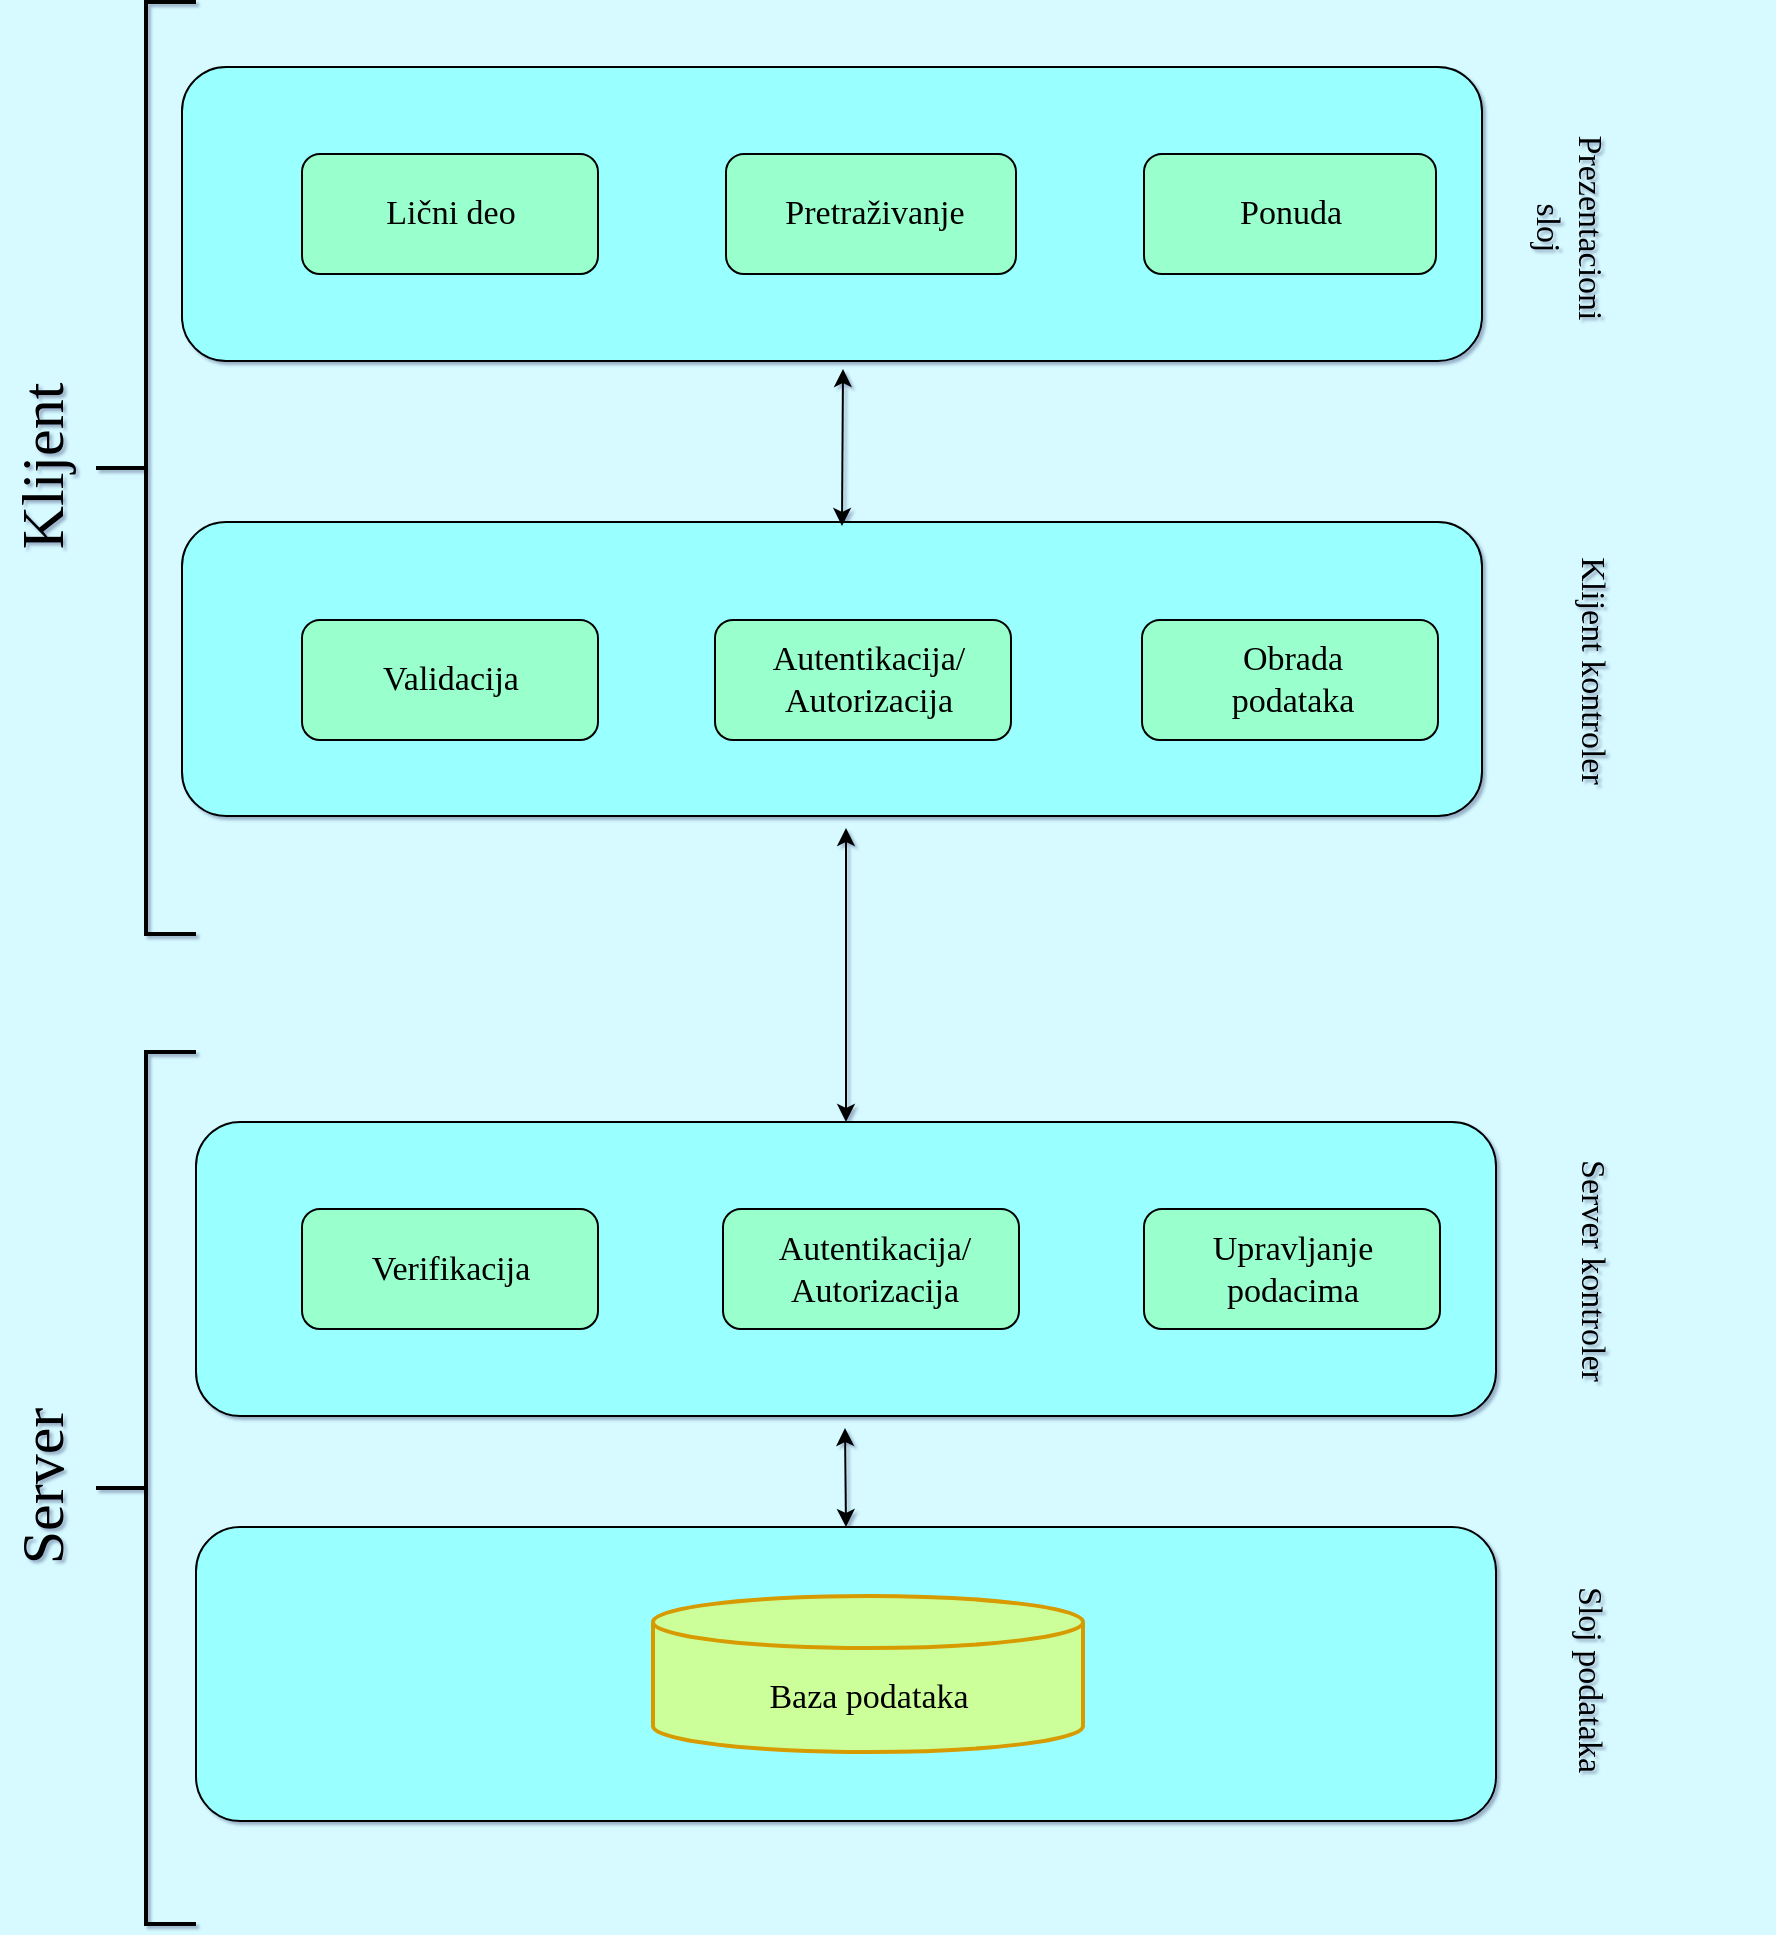 <mxfile version="12.3.9" type="device" pages="1"><diagram id="on_yo2qj3mwYvuardcmI" name="Page-1"><mxGraphModel dx="2480" dy="1369" grid="0" gridSize="10" guides="1" tooltips="1" connect="1" arrows="1" fold="1" page="1" pageScale="1" pageWidth="850" pageHeight="550" background="#D6FAFF" math="0" shadow="1"><root><object label="" id="0"><mxCell/></object><mxCell id="1" parent="0"/><mxCell id="j-b-7j_GIZtwnR7GC3CR-2" value="" style="rounded=1;whiteSpace=wrap;html=1;fillColor=#99FFFF;" vertex="1" parent="1"><mxGeometry x="93" y="76.5" width="650" height="147" as="geometry"/></mxCell><mxCell id="j-b-7j_GIZtwnR7GC3CR-4" value="" style="rounded=1;whiteSpace=wrap;html=1;fillColor=#99FFCC;" vertex="1" parent="1"><mxGeometry x="153" y="120" width="148" height="60" as="geometry"/></mxCell><mxCell id="j-b-7j_GIZtwnR7GC3CR-5" value="" style="rounded=1;whiteSpace=wrap;html=1;fillColor=#99FFCC;" vertex="1" parent="1"><mxGeometry x="365" y="120" width="145" height="60" as="geometry"/></mxCell><mxCell id="j-b-7j_GIZtwnR7GC3CR-7" value="" style="rounded=1;whiteSpace=wrap;html=1;fillColor=#99FFCC;" vertex="1" parent="1"><mxGeometry x="574" y="120" width="146" height="60" as="geometry"/></mxCell><mxCell id="j-b-7j_GIZtwnR7GC3CR-10" value="Klijent kontroler" style="text;html=1;resizable=0;autosize=1;align=center;verticalAlign=middle;points=[];fillColor=none;strokeColor=none;rounded=0;shadow=0;glass=0;comic=0;direction=west;rotation=90;fontFamily=Lucida Console;fontSize=17;fontStyle=0" vertex="1" parent="1"><mxGeometry x="706.5" y="365.5" width="184" height="24" as="geometry"/></mxCell><mxCell id="j-b-7j_GIZtwnR7GC3CR-14" value="" style="rounded=1;whiteSpace=wrap;html=1;fillColor=#99FFFF;" vertex="1" parent="1"><mxGeometry x="93" y="304" width="650" height="147" as="geometry"/></mxCell><mxCell id="j-b-7j_GIZtwnR7GC3CR-16" value="" style="rounded=1;whiteSpace=wrap;html=1;fillColor=#99FFFF;" vertex="1" parent="1"><mxGeometry x="100" y="604" width="650" height="147" as="geometry"/></mxCell><mxCell id="j-b-7j_GIZtwnR7GC3CR-17" value="" style="rounded=1;whiteSpace=wrap;html=1;fillColor=#99FFFF;" vertex="1" parent="1"><mxGeometry x="100" y="806.5" width="650" height="147" as="geometry"/></mxCell><mxCell id="j-b-7j_GIZtwnR7GC3CR-1" value="" style="strokeWidth=2;html=1;shape=mxgraph.flowchart.database;whiteSpace=wrap;fillColor=#CCFF99;strokeColor=#d79b00;gradientColor=none;" vertex="1" parent="1"><mxGeometry x="328.5" y="841" width="215" height="78" as="geometry"/></mxCell><mxCell id="j-b-7j_GIZtwnR7GC3CR-20" value="Baza podataka" style="text;html=1;resizable=0;autosize=1;align=center;verticalAlign=middle;points=[];fillColor=none;strokeColor=none;rounded=0;shadow=0;glass=0;comic=0;fontFamily=Lucida Console;fontSize=17;" vertex="1" parent="1"><mxGeometry x="364.5" y="880" width="143" height="24" as="geometry"/></mxCell><mxCell id="j-b-7j_GIZtwnR7GC3CR-21" value="&lt;div&gt;Sloj podataka&lt;/div&gt;&lt;div&gt;&lt;br&gt;&lt;/div&gt;" style="text;html=1;resizable=0;autosize=1;align=center;verticalAlign=middle;points=[];fillColor=none;strokeColor=none;rounded=0;shadow=0;glass=0;comic=0;fontFamily=Lucida Console;fontSize=17;direction=west;rotation=90;" vertex="1" parent="1"><mxGeometry x="715" y="860" width="143" height="44" as="geometry"/></mxCell><mxCell id="j-b-7j_GIZtwnR7GC3CR-22" value="&lt;div&gt;Lični deo&lt;/div&gt;" style="text;html=1;resizable=0;autosize=1;align=center;verticalAlign=middle;points=[];fillColor=none;strokeColor=none;rounded=0;shadow=0;glass=0;comic=0;fontFamily=Lucida Console;fontSize=17;" vertex="1" parent="1"><mxGeometry x="176" y="138" width="102" height="24" as="geometry"/></mxCell><mxCell id="j-b-7j_GIZtwnR7GC3CR-23" value="Pretraživanje" style="text;html=1;resizable=0;autosize=1;align=center;verticalAlign=middle;points=[];fillColor=none;strokeColor=none;rounded=0;shadow=0;glass=0;comic=0;fontFamily=Lucida Console;fontSize=17;" vertex="1" parent="1"><mxGeometry x="367" y="138" width="143" height="24" as="geometry"/></mxCell><mxCell id="j-b-7j_GIZtwnR7GC3CR-24" value="Ponuda" style="text;html=1;resizable=0;autosize=1;align=center;verticalAlign=middle;points=[];fillColor=none;strokeColor=none;rounded=0;shadow=0;glass=0;comic=0;fontFamily=Lucida Console;fontSize=17;" vertex="1" parent="1"><mxGeometry x="611" y="138" width="72" height="24" as="geometry"/></mxCell><mxCell id="j-b-7j_GIZtwnR7GC3CR-26" value="" style="rounded=1;whiteSpace=wrap;html=1;fillColor=#99FFCC;" vertex="1" parent="1"><mxGeometry x="153" y="353" width="148" height="60" as="geometry"/></mxCell><mxCell id="j-b-7j_GIZtwnR7GC3CR-27" value="Validacija" style="text;html=1;resizable=0;autosize=1;align=center;verticalAlign=middle;points=[];fillColor=none;strokeColor=none;rounded=0;shadow=0;glass=0;comic=0;fontFamily=Lucida Console;fontSize=17;" vertex="1" parent="1"><mxGeometry x="170.5" y="371" width="113" height="24" as="geometry"/></mxCell><mxCell id="j-b-7j_GIZtwnR7GC3CR-28" value="" style="rounded=1;whiteSpace=wrap;html=1;fillColor=#99FFCC;" vertex="1" parent="1"><mxGeometry x="359.5" y="353" width="148" height="60" as="geometry"/></mxCell><mxCell id="j-b-7j_GIZtwnR7GC3CR-29" value="&lt;div&gt;Autentikacija/&lt;/div&gt;&lt;div&gt;Autorizacija&lt;br&gt;&lt;/div&gt;" style="text;html=1;resizable=0;autosize=1;align=center;verticalAlign=middle;points=[];fillColor=none;strokeColor=none;rounded=0;shadow=0;glass=0;comic=0;fontFamily=Lucida Console;fontSize=17;" vertex="1" parent="1"><mxGeometry x="359" y="361" width="154" height="44" as="geometry"/></mxCell><mxCell id="j-b-7j_GIZtwnR7GC3CR-30" value="" style="rounded=1;whiteSpace=wrap;html=1;fillColor=#99FFCC;" vertex="1" parent="1"><mxGeometry x="153" y="647.5" width="148" height="60" as="geometry"/></mxCell><mxCell id="j-b-7j_GIZtwnR7GC3CR-31" value="Verifikacija" style="text;html=1;resizable=0;autosize=1;align=center;verticalAlign=middle;points=[];fillColor=none;strokeColor=none;rounded=0;shadow=0;glass=0;comic=0;fontFamily=Lucida Console;fontSize=17;" vertex="1" parent="1"><mxGeometry x="160.5" y="665.5" width="133" height="24" as="geometry"/></mxCell><mxCell id="j-b-7j_GIZtwnR7GC3CR-34" value="" style="rounded=1;whiteSpace=wrap;html=1;fillColor=#99FFCC;" vertex="1" parent="1"><mxGeometry x="363.5" y="647.5" width="148" height="60" as="geometry"/></mxCell><mxCell id="j-b-7j_GIZtwnR7GC3CR-32" value="&lt;div&gt;Autentikacija/&lt;/div&gt;&lt;div&gt;Autorizacija&lt;br&gt;&lt;/div&gt;" style="text;html=1;resizable=0;autosize=1;align=center;verticalAlign=middle;points=[];fillColor=none;strokeColor=none;rounded=0;shadow=0;glass=0;comic=0;fontFamily=Lucida Console;fontSize=17;" vertex="1" parent="1"><mxGeometry x="361.5" y="655.5" width="154" height="44" as="geometry"/></mxCell><mxCell id="j-b-7j_GIZtwnR7GC3CR-35" value="" style="rounded=1;whiteSpace=wrap;html=1;fillColor=#99FFCC;" vertex="1" parent="1"><mxGeometry x="573" y="353" width="148" height="60" as="geometry"/></mxCell><mxCell id="j-b-7j_GIZtwnR7GC3CR-36" value="Server kontroler" style="text;html=1;resizable=0;autosize=1;align=center;verticalAlign=middle;points=[];fillColor=none;strokeColor=none;rounded=0;shadow=0;glass=0;comic=0;fontFamily=Lucida Console;fontSize=17;direction=south;rotation=90;" vertex="1" parent="1"><mxGeometry x="786.5" y="590.5" width="24" height="174" as="geometry"/></mxCell><mxCell id="j-b-7j_GIZtwnR7GC3CR-37" value="" style="rounded=1;whiteSpace=wrap;html=1;fillColor=#99FFCC;" vertex="1" parent="1"><mxGeometry x="574" y="647.5" width="148" height="60" as="geometry"/></mxCell><mxCell id="j-b-7j_GIZtwnR7GC3CR-38" value="&lt;div&gt;Upravljanje&lt;/div&gt;&lt;div&gt;podacima&lt;br&gt;&lt;/div&gt;" style="text;html=1;resizable=0;autosize=1;align=center;verticalAlign=middle;points=[];fillColor=none;strokeColor=none;rounded=0;shadow=0;glass=0;comic=0;fontFamily=Lucida Console;fontSize=17;" vertex="1" parent="1"><mxGeometry x="586.5" y="655.5" width="123" height="44" as="geometry"/></mxCell><mxCell id="j-b-7j_GIZtwnR7GC3CR-41" value="&lt;div&gt;Obrada&lt;/div&gt;&lt;div&gt;podataka&lt;br&gt;&lt;/div&gt;" style="text;html=1;resizable=0;autosize=1;align=center;verticalAlign=middle;points=[];fillColor=none;strokeColor=none;rounded=0;shadow=0;glass=0;comic=0;fontFamily=Lucida Console;fontSize=17;" vertex="1" parent="1"><mxGeometry x="602" y="361" width="92" height="44" as="geometry"/></mxCell><mxCell id="j-b-7j_GIZtwnR7GC3CR-42" value="&lt;div&gt;Prezentacioni&lt;/div&gt;&lt;div&gt;sloj&lt;br&gt;&lt;/div&gt;" style="text;html=1;resizable=0;autosize=1;align=center;verticalAlign=middle;points=[];fillColor=none;strokeColor=none;rounded=0;shadow=0;glass=0;comic=0;fontFamily=Lucida Console;fontSize=17;direction=south;rotation=90;" vertex="1" parent="1"><mxGeometry x="764.5" y="84.5" width="44" height="143" as="geometry"/></mxCell><mxCell id="j-b-7j_GIZtwnR7GC3CR-43" value="" style="strokeWidth=2;html=1;shape=mxgraph.flowchart.annotation_2;align=left;labelPosition=right;pointerEvents=1;rounded=1;shadow=0;glass=0;comic=0;fillColor=#ffffff;gradientColor=none;fontFamily=Lucida Console;fontSize=17;" vertex="1" parent="1"><mxGeometry x="50" y="44" width="50" height="466" as="geometry"/></mxCell><mxCell id="j-b-7j_GIZtwnR7GC3CR-44" value="" style="strokeWidth=2;html=1;shape=mxgraph.flowchart.annotation_2;align=left;labelPosition=right;pointerEvents=1;rounded=1;shadow=0;glass=0;comic=0;fillColor=#ffffff;gradientColor=none;fontFamily=Lucida Console;fontSize=17;" vertex="1" parent="1"><mxGeometry x="50" y="569" width="50" height="436" as="geometry"/></mxCell><mxCell id="j-b-7j_GIZtwnR7GC3CR-46" value="Klijent" style="text;html=1;resizable=0;autosize=1;align=center;verticalAlign=middle;points=[];fillColor=none;strokeColor=none;rounded=0;shadow=0;glass=0;comic=0;fontFamily=Lucida Console;fontSize=30;rotation=-90;fontStyle=0" vertex="1" parent="1"><mxGeometry x="-46" y="257" width="137" height="40" as="geometry"/></mxCell><mxCell id="j-b-7j_GIZtwnR7GC3CR-47" value="Server" style="text;html=1;resizable=0;autosize=1;align=center;verticalAlign=middle;points=[];fillColor=none;strokeColor=none;rounded=0;shadow=0;glass=0;comic=0;fontFamily=Lucida Console;fontSize=30;rotation=-90;" vertex="1" parent="1"><mxGeometry x="-37" y="767" width="119" height="40" as="geometry"/></mxCell><mxCell id="j-b-7j_GIZtwnR7GC3CR-60" value="" style="endArrow=classic;startArrow=classic;html=1;fontFamily=Lucida Console;fontSize=30;exitX=0.5;exitY=0;exitDx=0;exitDy=0;" edge="1" parent="1" source="j-b-7j_GIZtwnR7GC3CR-16"><mxGeometry width="50" height="50" relative="1" as="geometry"><mxPoint x="225" y="599" as="sourcePoint"/><mxPoint x="425" y="457" as="targetPoint"/><Array as="points"/></mxGeometry></mxCell><mxCell id="j-b-7j_GIZtwnR7GC3CR-62" value="" style="endArrow=classic;startArrow=classic;html=1;fontFamily=Lucida Console;fontSize=30;exitX=0.5;exitY=0;exitDx=0;exitDy=0;" edge="1" parent="1" source="j-b-7j_GIZtwnR7GC3CR-17"><mxGeometry width="50" height="50" relative="1" as="geometry"><mxPoint x="374.5" y="807" as="sourcePoint"/><mxPoint x="424.5" y="757" as="targetPoint"/><Array as="points"/></mxGeometry></mxCell><mxCell id="j-b-7j_GIZtwnR7GC3CR-63" value="" style="endArrow=classic;startArrow=classic;html=1;fontFamily=Lucida Console;fontSize=30;" edge="1" parent="1"><mxGeometry width="50" height="50" relative="1" as="geometry"><mxPoint x="423" y="306" as="sourcePoint"/><mxPoint x="423.5" y="227.5" as="targetPoint"/></mxGeometry></mxCell></root></mxGraphModel></diagram></mxfile>